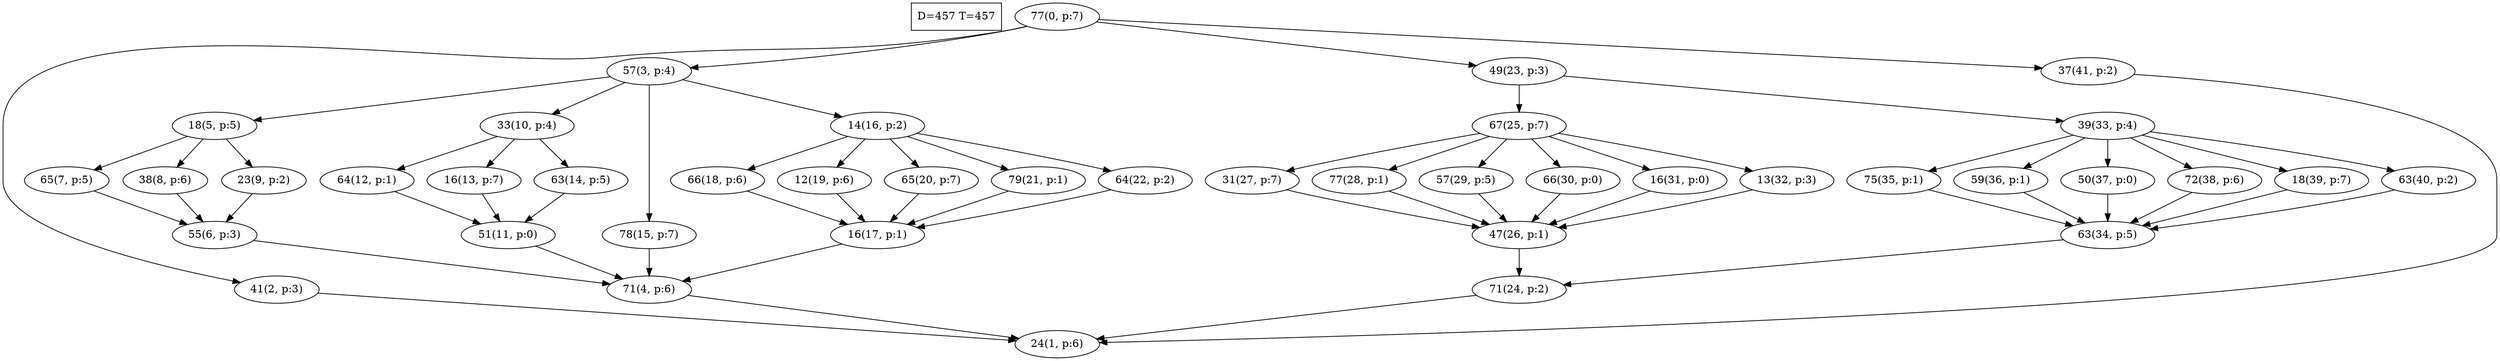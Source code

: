 digraph Task {
i [shape=box, label="D=457 T=457"]; 
0 [label="77(0, p:7)"];
1 [label="24(1, p:6)"];
2 [label="41(2, p:3)"];
3 [label="57(3, p:4)"];
4 [label="71(4, p:6)"];
5 [label="18(5, p:5)"];
6 [label="55(6, p:3)"];
7 [label="65(7, p:5)"];
8 [label="38(8, p:6)"];
9 [label="23(9, p:2)"];
10 [label="33(10, p:4)"];
11 [label="51(11, p:0)"];
12 [label="64(12, p:1)"];
13 [label="16(13, p:7)"];
14 [label="63(14, p:5)"];
15 [label="78(15, p:7)"];
16 [label="14(16, p:2)"];
17 [label="16(17, p:1)"];
18 [label="66(18, p:6)"];
19 [label="12(19, p:6)"];
20 [label="65(20, p:7)"];
21 [label="79(21, p:1)"];
22 [label="64(22, p:2)"];
23 [label="49(23, p:3)"];
24 [label="71(24, p:2)"];
25 [label="67(25, p:7)"];
26 [label="47(26, p:1)"];
27 [label="31(27, p:7)"];
28 [label="77(28, p:1)"];
29 [label="57(29, p:5)"];
30 [label="66(30, p:0)"];
31 [label="16(31, p:0)"];
32 [label="13(32, p:3)"];
33 [label="39(33, p:4)"];
34 [label="63(34, p:5)"];
35 [label="75(35, p:1)"];
36 [label="59(36, p:1)"];
37 [label="50(37, p:0)"];
38 [label="72(38, p:6)"];
39 [label="18(39, p:7)"];
40 [label="63(40, p:2)"];
41 [label="37(41, p:2)"];
0 -> 2;
0 -> 3;
0 -> 23;
0 -> 41;
2 -> 1;
3 -> 5;
3 -> 10;
3 -> 15;
3 -> 16;
4 -> 1;
5 -> 7;
5 -> 8;
5 -> 9;
6 -> 4;
7 -> 6;
8 -> 6;
9 -> 6;
10 -> 12;
10 -> 13;
10 -> 14;
11 -> 4;
12 -> 11;
13 -> 11;
14 -> 11;
15 -> 4;
16 -> 18;
16 -> 19;
16 -> 20;
16 -> 21;
16 -> 22;
17 -> 4;
18 -> 17;
19 -> 17;
20 -> 17;
21 -> 17;
22 -> 17;
23 -> 25;
23 -> 33;
24 -> 1;
25 -> 27;
25 -> 28;
25 -> 29;
25 -> 30;
25 -> 31;
25 -> 32;
26 -> 24;
27 -> 26;
28 -> 26;
29 -> 26;
30 -> 26;
31 -> 26;
32 -> 26;
33 -> 35;
33 -> 36;
33 -> 37;
33 -> 38;
33 -> 39;
33 -> 40;
34 -> 24;
35 -> 34;
36 -> 34;
37 -> 34;
38 -> 34;
39 -> 34;
40 -> 34;
41 -> 1;
}